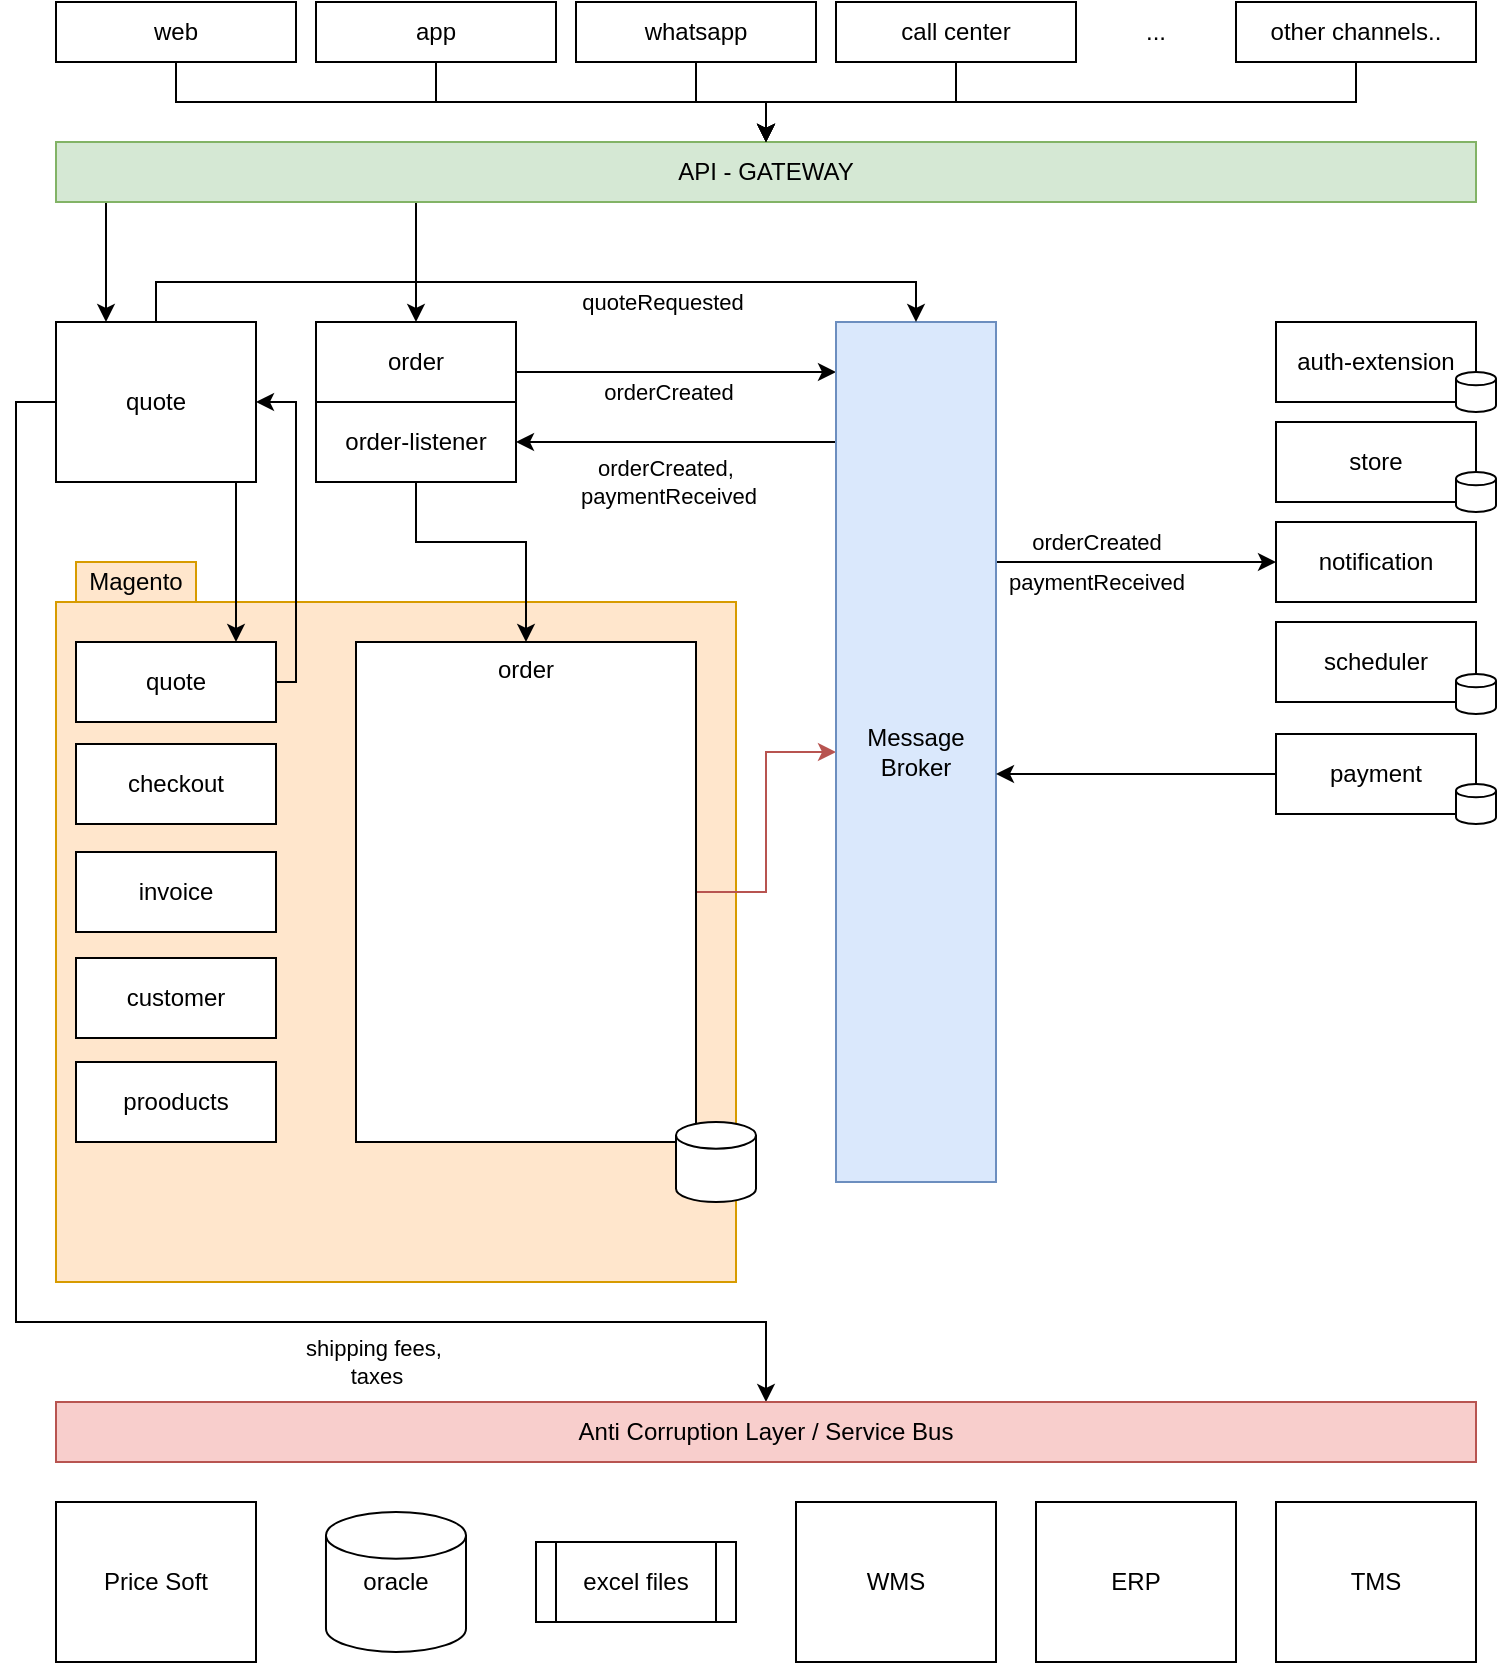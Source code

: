 <mxfile version="14.2.7" type="github">
  <diagram id="AzWxA5kRe5Be4Jo9EekZ" name="Page-1">
    <mxGraphModel dx="946" dy="623" grid="1" gridSize="10" guides="1" tooltips="1" connect="1" arrows="1" fold="1" page="1" pageScale="1" pageWidth="850" pageHeight="1100" math="0" shadow="0">
      <root>
        <mxCell id="0" />
        <mxCell id="1" parent="0" />
        <mxCell id="hG5kRSH8gIUAHxxKcoNH-10" style="edgeStyle=orthogonalEdgeStyle;rounded=0;orthogonalLoop=1;jettySize=auto;html=1;entryX=0.25;entryY=0;entryDx=0;entryDy=0;" edge="1" parent="1" source="6UTyOGbrDXYmkLeVAqft-1" target="6UTyOGbrDXYmkLeVAqft-82">
          <mxGeometry relative="1" as="geometry">
            <Array as="points">
              <mxPoint x="65" y="130" />
              <mxPoint x="65" y="130" />
            </Array>
          </mxGeometry>
        </mxCell>
        <mxCell id="hG5kRSH8gIUAHxxKcoNH-11" style="edgeStyle=orthogonalEdgeStyle;rounded=0;orthogonalLoop=1;jettySize=auto;html=1;" edge="1" parent="1" source="6UTyOGbrDXYmkLeVAqft-1" target="6UTyOGbrDXYmkLeVAqft-27">
          <mxGeometry relative="1" as="geometry">
            <Array as="points">
              <mxPoint x="220" y="130" />
              <mxPoint x="220" y="130" />
            </Array>
          </mxGeometry>
        </mxCell>
        <mxCell id="6UTyOGbrDXYmkLeVAqft-1" value="API - GATEWAY" style="rounded=0;whiteSpace=wrap;html=1;fillColor=#d5e8d4;strokeColor=#82b366;" parent="1" vertex="1">
          <mxGeometry x="40" y="90" width="710" height="30" as="geometry" />
        </mxCell>
        <mxCell id="6UTyOGbrDXYmkLeVAqft-38" value="" style="edgeStyle=orthogonalEdgeStyle;rounded=0;orthogonalLoop=1;jettySize=auto;html=1;entryX=0.5;entryY=0;entryDx=0;entryDy=0;" parent="1" source="6UTyOGbrDXYmkLeVAqft-2" target="6UTyOGbrDXYmkLeVAqft-1" edge="1">
          <mxGeometry relative="1" as="geometry" />
        </mxCell>
        <mxCell id="6UTyOGbrDXYmkLeVAqft-2" value="web" style="rounded=0;whiteSpace=wrap;html=1;" parent="1" vertex="1">
          <mxGeometry x="40" y="20" width="120" height="30" as="geometry" />
        </mxCell>
        <mxCell id="6UTyOGbrDXYmkLeVAqft-39" value="" style="edgeStyle=orthogonalEdgeStyle;rounded=0;orthogonalLoop=1;jettySize=auto;html=1;entryX=0.5;entryY=0;entryDx=0;entryDy=0;" parent="1" source="6UTyOGbrDXYmkLeVAqft-3" target="6UTyOGbrDXYmkLeVAqft-1" edge="1">
          <mxGeometry relative="1" as="geometry" />
        </mxCell>
        <mxCell id="6UTyOGbrDXYmkLeVAqft-3" value="app" style="rounded=0;whiteSpace=wrap;html=1;" parent="1" vertex="1">
          <mxGeometry x="170" y="20" width="120" height="30" as="geometry" />
        </mxCell>
        <mxCell id="6UTyOGbrDXYmkLeVAqft-40" value="" style="edgeStyle=orthogonalEdgeStyle;rounded=0;orthogonalLoop=1;jettySize=auto;html=1;entryX=0.5;entryY=0;entryDx=0;entryDy=0;" parent="1" source="6UTyOGbrDXYmkLeVAqft-4" target="6UTyOGbrDXYmkLeVAqft-1" edge="1">
          <mxGeometry relative="1" as="geometry" />
        </mxCell>
        <mxCell id="6UTyOGbrDXYmkLeVAqft-4" value="whatsapp" style="rounded=0;whiteSpace=wrap;html=1;" parent="1" vertex="1">
          <mxGeometry x="300" y="20" width="120" height="30" as="geometry" />
        </mxCell>
        <mxCell id="6UTyOGbrDXYmkLeVAqft-41" style="edgeStyle=orthogonalEdgeStyle;rounded=0;orthogonalLoop=1;jettySize=auto;html=1;entryX=0.5;entryY=0;entryDx=0;entryDy=0;" parent="1" source="6UTyOGbrDXYmkLeVAqft-5" target="6UTyOGbrDXYmkLeVAqft-1" edge="1">
          <mxGeometry relative="1" as="geometry" />
        </mxCell>
        <mxCell id="6UTyOGbrDXYmkLeVAqft-5" value="call center" style="rounded=0;whiteSpace=wrap;html=1;" parent="1" vertex="1">
          <mxGeometry x="430" y="20" width="120" height="30" as="geometry" />
        </mxCell>
        <mxCell id="6UTyOGbrDXYmkLeVAqft-42" style="edgeStyle=orthogonalEdgeStyle;rounded=0;orthogonalLoop=1;jettySize=auto;html=1;entryX=0.5;entryY=0;entryDx=0;entryDy=0;" parent="1" source="6UTyOGbrDXYmkLeVAqft-6" target="6UTyOGbrDXYmkLeVAqft-1" edge="1">
          <mxGeometry relative="1" as="geometry" />
        </mxCell>
        <mxCell id="6UTyOGbrDXYmkLeVAqft-6" value="other channels.." style="rounded=0;whiteSpace=wrap;html=1;" parent="1" vertex="1">
          <mxGeometry x="630" y="20" width="120" height="30" as="geometry" />
        </mxCell>
        <mxCell id="6UTyOGbrDXYmkLeVAqft-10" value="..." style="text;html=1;strokeColor=none;fillColor=none;align=center;verticalAlign=middle;whiteSpace=wrap;rounded=0;" parent="1" vertex="1">
          <mxGeometry x="570" y="25" width="40" height="20" as="geometry" />
        </mxCell>
        <mxCell id="6UTyOGbrDXYmkLeVAqft-15" value="" style="rounded=0;whiteSpace=wrap;html=1;fillColor=#ffe6cc;strokeColor=#d79b00;" parent="1" vertex="1">
          <mxGeometry x="40" y="320" width="340" height="340" as="geometry" />
        </mxCell>
        <mxCell id="6UTyOGbrDXYmkLeVAqft-16" value="customer" style="rounded=0;whiteSpace=wrap;html=1;" parent="1" vertex="1">
          <mxGeometry x="50" y="498" width="100" height="40" as="geometry" />
        </mxCell>
        <mxCell id="6UTyOGbrDXYmkLeVAqft-92" style="edgeStyle=orthogonalEdgeStyle;rounded=0;orthogonalLoop=1;jettySize=auto;html=1;exitX=1;exitY=0.5;exitDx=0;exitDy=0;fillColor=#f8cecc;strokeColor=#b85450;" parent="1" source="6UTyOGbrDXYmkLeVAqft-19" target="6UTyOGbrDXYmkLeVAqft-36" edge="1">
          <mxGeometry relative="1" as="geometry" />
        </mxCell>
        <mxCell id="6UTyOGbrDXYmkLeVAqft-19" value="order" style="rounded=0;whiteSpace=wrap;html=1;verticalAlign=top;" parent="1" vertex="1">
          <mxGeometry x="190" y="340" width="170" height="250" as="geometry" />
        </mxCell>
        <mxCell id="6UTyOGbrDXYmkLeVAqft-24" value="scheduler" style="rounded=0;whiteSpace=wrap;html=1;" parent="1" vertex="1">
          <mxGeometry x="650" y="330" width="100" height="40" as="geometry" />
        </mxCell>
        <mxCell id="6UTyOGbrDXYmkLeVAqft-25" value="store" style="rounded=0;whiteSpace=wrap;html=1;" parent="1" vertex="1">
          <mxGeometry x="650" y="230" width="100" height="40" as="geometry" />
        </mxCell>
        <mxCell id="6UTyOGbrDXYmkLeVAqft-26" value="auth-extension" style="rounded=0;whiteSpace=wrap;html=1;" parent="1" vertex="1">
          <mxGeometry x="650" y="180" width="100" height="40" as="geometry" />
        </mxCell>
        <mxCell id="6UTyOGbrDXYmkLeVAqft-47" style="edgeStyle=orthogonalEdgeStyle;rounded=0;orthogonalLoop=1;jettySize=auto;html=1;exitX=1;exitY=0.5;exitDx=0;exitDy=0;" parent="1" source="6UTyOGbrDXYmkLeVAqft-27" target="6UTyOGbrDXYmkLeVAqft-36" edge="1">
          <mxGeometry relative="1" as="geometry">
            <Array as="points">
              <mxPoint x="250" y="205" />
              <mxPoint x="250" y="205" />
            </Array>
          </mxGeometry>
        </mxCell>
        <mxCell id="6UTyOGbrDXYmkLeVAqft-74" value="orderCreated" style="edgeLabel;html=1;align=center;verticalAlign=middle;resizable=0;points=[];" parent="6UTyOGbrDXYmkLeVAqft-47" vertex="1" connectable="0">
          <mxGeometry x="0.178" y="-2" relative="1" as="geometry">
            <mxPoint x="-0.12" y="8" as="offset" />
          </mxGeometry>
        </mxCell>
        <mxCell id="6UTyOGbrDXYmkLeVAqft-27" value="order" style="rounded=0;whiteSpace=wrap;html=1;" parent="1" vertex="1">
          <mxGeometry x="170" y="180" width="100" height="40" as="geometry" />
        </mxCell>
        <mxCell id="6UTyOGbrDXYmkLeVAqft-28" style="edgeStyle=orthogonalEdgeStyle;rounded=0;orthogonalLoop=1;jettySize=auto;html=1;exitX=0.5;exitY=1;exitDx=0;exitDy=0;" parent="1" source="6UTyOGbrDXYmkLeVAqft-15" target="6UTyOGbrDXYmkLeVAqft-15" edge="1">
          <mxGeometry relative="1" as="geometry" />
        </mxCell>
        <mxCell id="6UTyOGbrDXYmkLeVAqft-57" style="edgeStyle=orthogonalEdgeStyle;rounded=0;orthogonalLoop=1;jettySize=auto;html=1;entryX=0;entryY=0.5;entryDx=0;entryDy=0;" parent="1" source="6UTyOGbrDXYmkLeVAqft-36" target="6UTyOGbrDXYmkLeVAqft-56" edge="1">
          <mxGeometry relative="1" as="geometry">
            <Array as="points">
              <mxPoint x="580" y="300" />
              <mxPoint x="580" y="300" />
            </Array>
          </mxGeometry>
        </mxCell>
        <mxCell id="6UTyOGbrDXYmkLeVAqft-81" style="edgeStyle=orthogonalEdgeStyle;rounded=0;orthogonalLoop=1;jettySize=auto;html=1;entryX=1;entryY=0.5;entryDx=0;entryDy=0;" parent="1" source="6UTyOGbrDXYmkLeVAqft-36" target="6UTyOGbrDXYmkLeVAqft-49" edge="1">
          <mxGeometry relative="1" as="geometry">
            <Array as="points">
              <mxPoint x="390" y="240" />
              <mxPoint x="390" y="240" />
            </Array>
          </mxGeometry>
        </mxCell>
        <mxCell id="hG5kRSH8gIUAHxxKcoNH-4" value="orderCreated,&amp;nbsp;&lt;br&gt;paymentReceived" style="edgeLabel;html=1;align=center;verticalAlign=middle;resizable=0;points=[];" vertex="1" connectable="0" parent="6UTyOGbrDXYmkLeVAqft-81">
          <mxGeometry y="2" relative="1" as="geometry">
            <mxPoint x="-4.12" y="18" as="offset" />
          </mxGeometry>
        </mxCell>
        <mxCell id="6UTyOGbrDXYmkLeVAqft-36" value="Message&lt;br&gt;Broker" style="rounded=0;whiteSpace=wrap;html=1;fillColor=#dae8fc;strokeColor=#6c8ebf;" parent="1" vertex="1">
          <mxGeometry x="430" y="180" width="80" height="430" as="geometry" />
        </mxCell>
        <mxCell id="6UTyOGbrDXYmkLeVAqft-59" style="edgeStyle=orthogonalEdgeStyle;rounded=0;orthogonalLoop=1;jettySize=auto;html=1;" parent="1" source="6UTyOGbrDXYmkLeVAqft-49" target="6UTyOGbrDXYmkLeVAqft-19" edge="1">
          <mxGeometry relative="1" as="geometry">
            <Array as="points">
              <mxPoint x="220" y="290" />
              <mxPoint x="275" y="290" />
            </Array>
          </mxGeometry>
        </mxCell>
        <mxCell id="6UTyOGbrDXYmkLeVAqft-49" value="order-listener" style="rounded=0;whiteSpace=wrap;html=1;" parent="1" vertex="1">
          <mxGeometry x="170" y="220" width="100" height="40" as="geometry" />
        </mxCell>
        <mxCell id="6UTyOGbrDXYmkLeVAqft-56" value="notification" style="rounded=0;whiteSpace=wrap;html=1;" parent="1" vertex="1">
          <mxGeometry x="650" y="280" width="100" height="40" as="geometry" />
        </mxCell>
        <mxCell id="6UTyOGbrDXYmkLeVAqft-58" value="orderCreated" style="edgeLabel;html=1;align=center;verticalAlign=middle;resizable=0;points=[];" parent="1" vertex="1" connectable="0">
          <mxGeometry x="560" y="290" as="geometry" />
        </mxCell>
        <mxCell id="6UTyOGbrDXYmkLeVAqft-60" value="" style="strokeWidth=1;html=1;shape=mxgraph.flowchart.database;whiteSpace=wrap;" parent="1" vertex="1">
          <mxGeometry x="350" y="580" width="40" height="40" as="geometry" />
        </mxCell>
        <mxCell id="6UTyOGbrDXYmkLeVAqft-61" value="" style="strokeWidth=1;html=1;shape=mxgraph.flowchart.database;whiteSpace=wrap;" parent="1" vertex="1">
          <mxGeometry x="740" y="356" width="20" height="20" as="geometry" />
        </mxCell>
        <mxCell id="6UTyOGbrDXYmkLeVAqft-63" value="" style="strokeWidth=1;html=1;shape=mxgraph.flowchart.database;whiteSpace=wrap;" parent="1" vertex="1">
          <mxGeometry x="740" y="255" width="20" height="20" as="geometry" />
        </mxCell>
        <mxCell id="6UTyOGbrDXYmkLeVAqft-64" value="" style="strokeWidth=1;html=1;shape=mxgraph.flowchart.database;whiteSpace=wrap;" parent="1" vertex="1">
          <mxGeometry x="740" y="205" width="20" height="20" as="geometry" />
        </mxCell>
        <mxCell id="6UTyOGbrDXYmkLeVAqft-65" value="" style="shape=image;verticalLabelPosition=bottom;labelBackgroundColor=#ffffff;verticalAlign=top;aspect=fixed;imageAspect=0;image=https://docs.magento.com/user-guide/images/images/order-workflow.png;" parent="1" vertex="1">
          <mxGeometry x="207.06" y="370" width="135.87" height="201.29" as="geometry" />
        </mxCell>
        <mxCell id="hG5kRSH8gIUAHxxKcoNH-2" style="edgeStyle=orthogonalEdgeStyle;rounded=0;orthogonalLoop=1;jettySize=auto;html=1;" edge="1" parent="1" source="6UTyOGbrDXYmkLeVAqft-66">
          <mxGeometry relative="1" as="geometry">
            <mxPoint x="510" y="406" as="targetPoint" />
            <Array as="points">
              <mxPoint x="560" y="406" />
              <mxPoint x="560" y="406" />
            </Array>
          </mxGeometry>
        </mxCell>
        <mxCell id="6UTyOGbrDXYmkLeVAqft-66" value="payment" style="rounded=0;whiteSpace=wrap;html=1;" parent="1" vertex="1">
          <mxGeometry x="650" y="386" width="100" height="40" as="geometry" />
        </mxCell>
        <mxCell id="hG5kRSH8gIUAHxxKcoNH-1" style="edgeStyle=orthogonalEdgeStyle;rounded=0;orthogonalLoop=1;jettySize=auto;html=1;exitX=0.5;exitY=1;exitDx=0;exitDy=0;exitPerimeter=0;entryX=1;entryY=0.75;entryDx=0;entryDy=0;" edge="1" parent="1" source="6UTyOGbrDXYmkLeVAqft-67" target="6UTyOGbrDXYmkLeVAqft-66">
          <mxGeometry relative="1" as="geometry" />
        </mxCell>
        <mxCell id="6UTyOGbrDXYmkLeVAqft-67" value="" style="strokeWidth=1;html=1;shape=mxgraph.flowchart.database;whiteSpace=wrap;" parent="1" vertex="1">
          <mxGeometry x="740" y="411" width="20" height="20" as="geometry" />
        </mxCell>
        <mxCell id="6UTyOGbrDXYmkLeVAqft-72" value="paymentReceived" style="edgeLabel;html=1;align=center;verticalAlign=middle;resizable=0;points=[];" parent="1" vertex="1" connectable="0">
          <mxGeometry x="560" y="310" as="geometry" />
        </mxCell>
        <mxCell id="hG5kRSH8gIUAHxxKcoNH-17" style="edgeStyle=orthogonalEdgeStyle;rounded=0;orthogonalLoop=1;jettySize=auto;html=1;entryX=1;entryY=0.5;entryDx=0;entryDy=0;" edge="1" parent="1" source="6UTyOGbrDXYmkLeVAqft-75" target="6UTyOGbrDXYmkLeVAqft-82">
          <mxGeometry relative="1" as="geometry">
            <Array as="points">
              <mxPoint x="160" y="360" />
              <mxPoint x="160" y="220" />
            </Array>
          </mxGeometry>
        </mxCell>
        <mxCell id="6UTyOGbrDXYmkLeVAqft-75" value="quote" style="rounded=0;whiteSpace=wrap;html=1;" parent="1" vertex="1">
          <mxGeometry x="50" y="340" width="100" height="40" as="geometry" />
        </mxCell>
        <mxCell id="6UTyOGbrDXYmkLeVAqft-84" style="edgeStyle=orthogonalEdgeStyle;rounded=0;orthogonalLoop=1;jettySize=auto;html=1;" parent="1" source="6UTyOGbrDXYmkLeVAqft-82" target="6UTyOGbrDXYmkLeVAqft-75" edge="1">
          <mxGeometry relative="1" as="geometry">
            <Array as="points">
              <mxPoint x="130" y="280" />
              <mxPoint x="130" y="280" />
            </Array>
          </mxGeometry>
        </mxCell>
        <mxCell id="hG5kRSH8gIUAHxxKcoNH-8" style="edgeStyle=orthogonalEdgeStyle;rounded=0;orthogonalLoop=1;jettySize=auto;html=1;exitX=0.5;exitY=0;exitDx=0;exitDy=0;entryX=0.5;entryY=0;entryDx=0;entryDy=0;" edge="1" parent="1" source="6UTyOGbrDXYmkLeVAqft-82" target="6UTyOGbrDXYmkLeVAqft-36">
          <mxGeometry relative="1" as="geometry" />
        </mxCell>
        <mxCell id="hG5kRSH8gIUAHxxKcoNH-9" value="quoteRequested" style="edgeLabel;html=1;align=center;verticalAlign=middle;resizable=0;points=[];" vertex="1" connectable="0" parent="hG5kRSH8gIUAHxxKcoNH-8">
          <mxGeometry x="0.338" relative="1" as="geometry">
            <mxPoint x="-8.07" y="10" as="offset" />
          </mxGeometry>
        </mxCell>
        <mxCell id="hG5kRSH8gIUAHxxKcoNH-18" style="edgeStyle=orthogonalEdgeStyle;rounded=0;orthogonalLoop=1;jettySize=auto;html=1;" edge="1" parent="1" source="6UTyOGbrDXYmkLeVAqft-82" target="6UTyOGbrDXYmkLeVAqft-87">
          <mxGeometry relative="1" as="geometry">
            <mxPoint x="20" y="690" as="targetPoint" />
            <Array as="points">
              <mxPoint x="20" y="220" />
              <mxPoint x="20" y="680" />
              <mxPoint x="395" y="680" />
            </Array>
          </mxGeometry>
        </mxCell>
        <mxCell id="hG5kRSH8gIUAHxxKcoNH-19" value="shipping fees,&amp;nbsp;&lt;br&gt;taxes" style="edgeLabel;html=1;align=center;verticalAlign=middle;resizable=0;points=[];" vertex="1" connectable="0" parent="hG5kRSH8gIUAHxxKcoNH-18">
          <mxGeometry x="0.394" relative="1" as="geometry">
            <mxPoint x="36" y="20" as="offset" />
          </mxGeometry>
        </mxCell>
        <mxCell id="6UTyOGbrDXYmkLeVAqft-82" value="quote" style="rounded=0;whiteSpace=wrap;html=1;strokeWidth=1;" parent="1" vertex="1">
          <mxGeometry x="40" y="180" width="100" height="80" as="geometry" />
        </mxCell>
        <mxCell id="6UTyOGbrDXYmkLeVAqft-87" value="Anti Corruption Layer / Service Bus" style="rounded=0;whiteSpace=wrap;html=1;fillColor=#f8cecc;strokeColor=#b85450;" parent="1" vertex="1">
          <mxGeometry x="40" y="720" width="710" height="30" as="geometry" />
        </mxCell>
        <mxCell id="6UTyOGbrDXYmkLeVAqft-88" value="Price Soft" style="rounded=0;whiteSpace=wrap;html=1;strokeWidth=1;" parent="1" vertex="1">
          <mxGeometry x="40" y="770" width="100" height="80" as="geometry" />
        </mxCell>
        <mxCell id="6UTyOGbrDXYmkLeVAqft-89" value="oracle" style="strokeWidth=1;html=1;shape=mxgraph.flowchart.database;whiteSpace=wrap;" parent="1" vertex="1">
          <mxGeometry x="174.99" y="775" width="70.01" height="70" as="geometry" />
        </mxCell>
        <mxCell id="6UTyOGbrDXYmkLeVAqft-90" value="WMS" style="rounded=0;whiteSpace=wrap;html=1;strokeWidth=1;" parent="1" vertex="1">
          <mxGeometry x="410" y="770" width="100" height="80" as="geometry" />
        </mxCell>
        <mxCell id="hG5kRSH8gIUAHxxKcoNH-5" value="Magento" style="text;html=1;strokeColor=#d79b00;fillColor=#ffe6cc;align=center;verticalAlign=middle;whiteSpace=wrap;rounded=0;" vertex="1" parent="1">
          <mxGeometry x="50" y="300" width="60" height="20" as="geometry" />
        </mxCell>
        <mxCell id="hG5kRSH8gIUAHxxKcoNH-13" value="ERP" style="rounded=0;whiteSpace=wrap;html=1;strokeWidth=1;" vertex="1" parent="1">
          <mxGeometry x="530" y="770" width="100" height="80" as="geometry" />
        </mxCell>
        <mxCell id="hG5kRSH8gIUAHxxKcoNH-14" value="excel files" style="shape=process;whiteSpace=wrap;html=1;backgroundOutline=1;" vertex="1" parent="1">
          <mxGeometry x="280" y="790" width="100" height="40" as="geometry" />
        </mxCell>
        <mxCell id="hG5kRSH8gIUAHxxKcoNH-15" value="TMS" style="rounded=0;whiteSpace=wrap;html=1;strokeWidth=1;" vertex="1" parent="1">
          <mxGeometry x="650" y="770" width="100" height="80" as="geometry" />
        </mxCell>
        <mxCell id="6UTyOGbrDXYmkLeVAqft-20" value="prooducts" style="rounded=0;whiteSpace=wrap;html=1;" parent="1" vertex="1">
          <mxGeometry x="50" y="550" width="100" height="40" as="geometry" />
        </mxCell>
        <mxCell id="hG5kRSH8gIUAHxxKcoNH-20" value="checkout" style="rounded=0;whiteSpace=wrap;html=1;" vertex="1" parent="1">
          <mxGeometry x="50" y="391" width="100" height="40" as="geometry" />
        </mxCell>
        <mxCell id="hG5kRSH8gIUAHxxKcoNH-21" value="invoice" style="rounded=0;whiteSpace=wrap;html=1;" vertex="1" parent="1">
          <mxGeometry x="50" y="445" width="100" height="40" as="geometry" />
        </mxCell>
      </root>
    </mxGraphModel>
  </diagram>
</mxfile>
